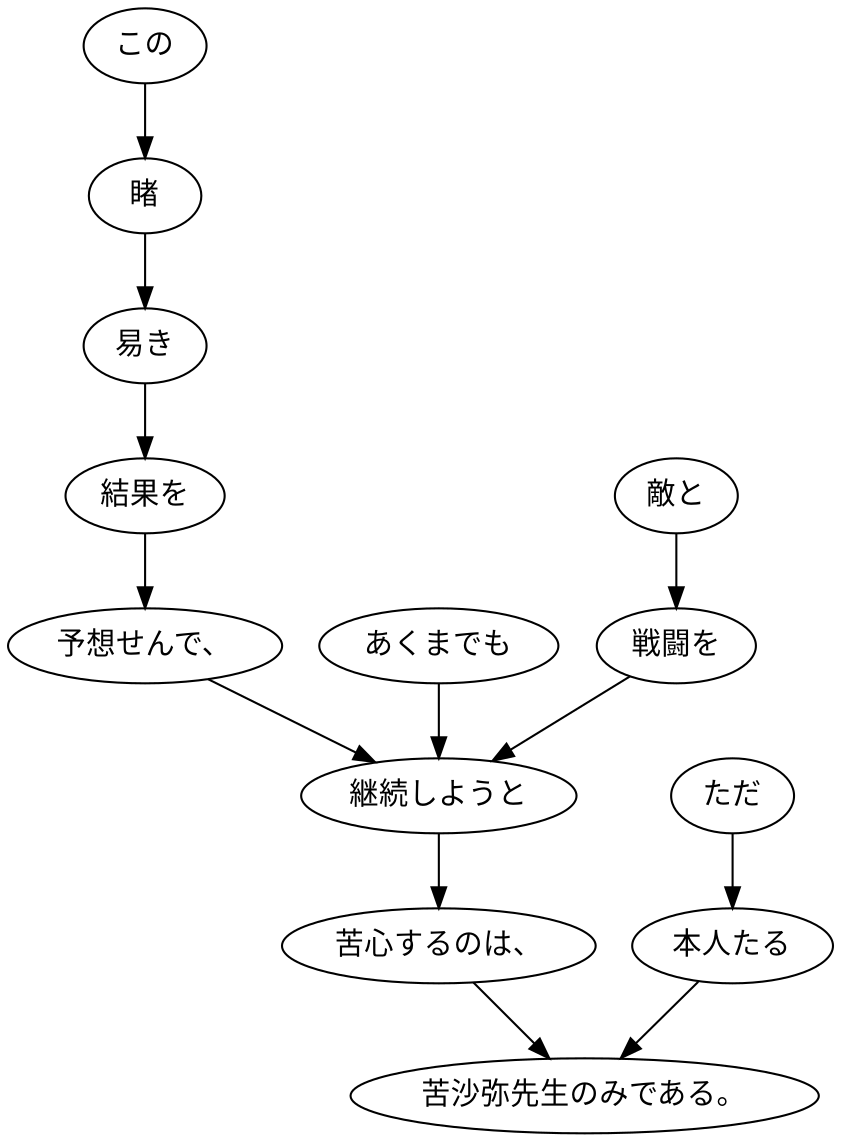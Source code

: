 digraph graph4959 {
	node0 [label="この"];
	node1 [label="睹"];
	node2 [label="易き"];
	node3 [label="結果を"];
	node4 [label="予想せんで、"];
	node5 [label="あくまでも"];
	node6 [label="敵と"];
	node7 [label="戦闘を"];
	node8 [label="継続しようと"];
	node9 [label="苦心するのは、"];
	node10 [label="ただ"];
	node11 [label="本人たる"];
	node12 [label="苦沙弥先生のみである。"];
	node0 -> node1;
	node1 -> node2;
	node2 -> node3;
	node3 -> node4;
	node4 -> node8;
	node5 -> node8;
	node6 -> node7;
	node7 -> node8;
	node8 -> node9;
	node9 -> node12;
	node10 -> node11;
	node11 -> node12;
}
